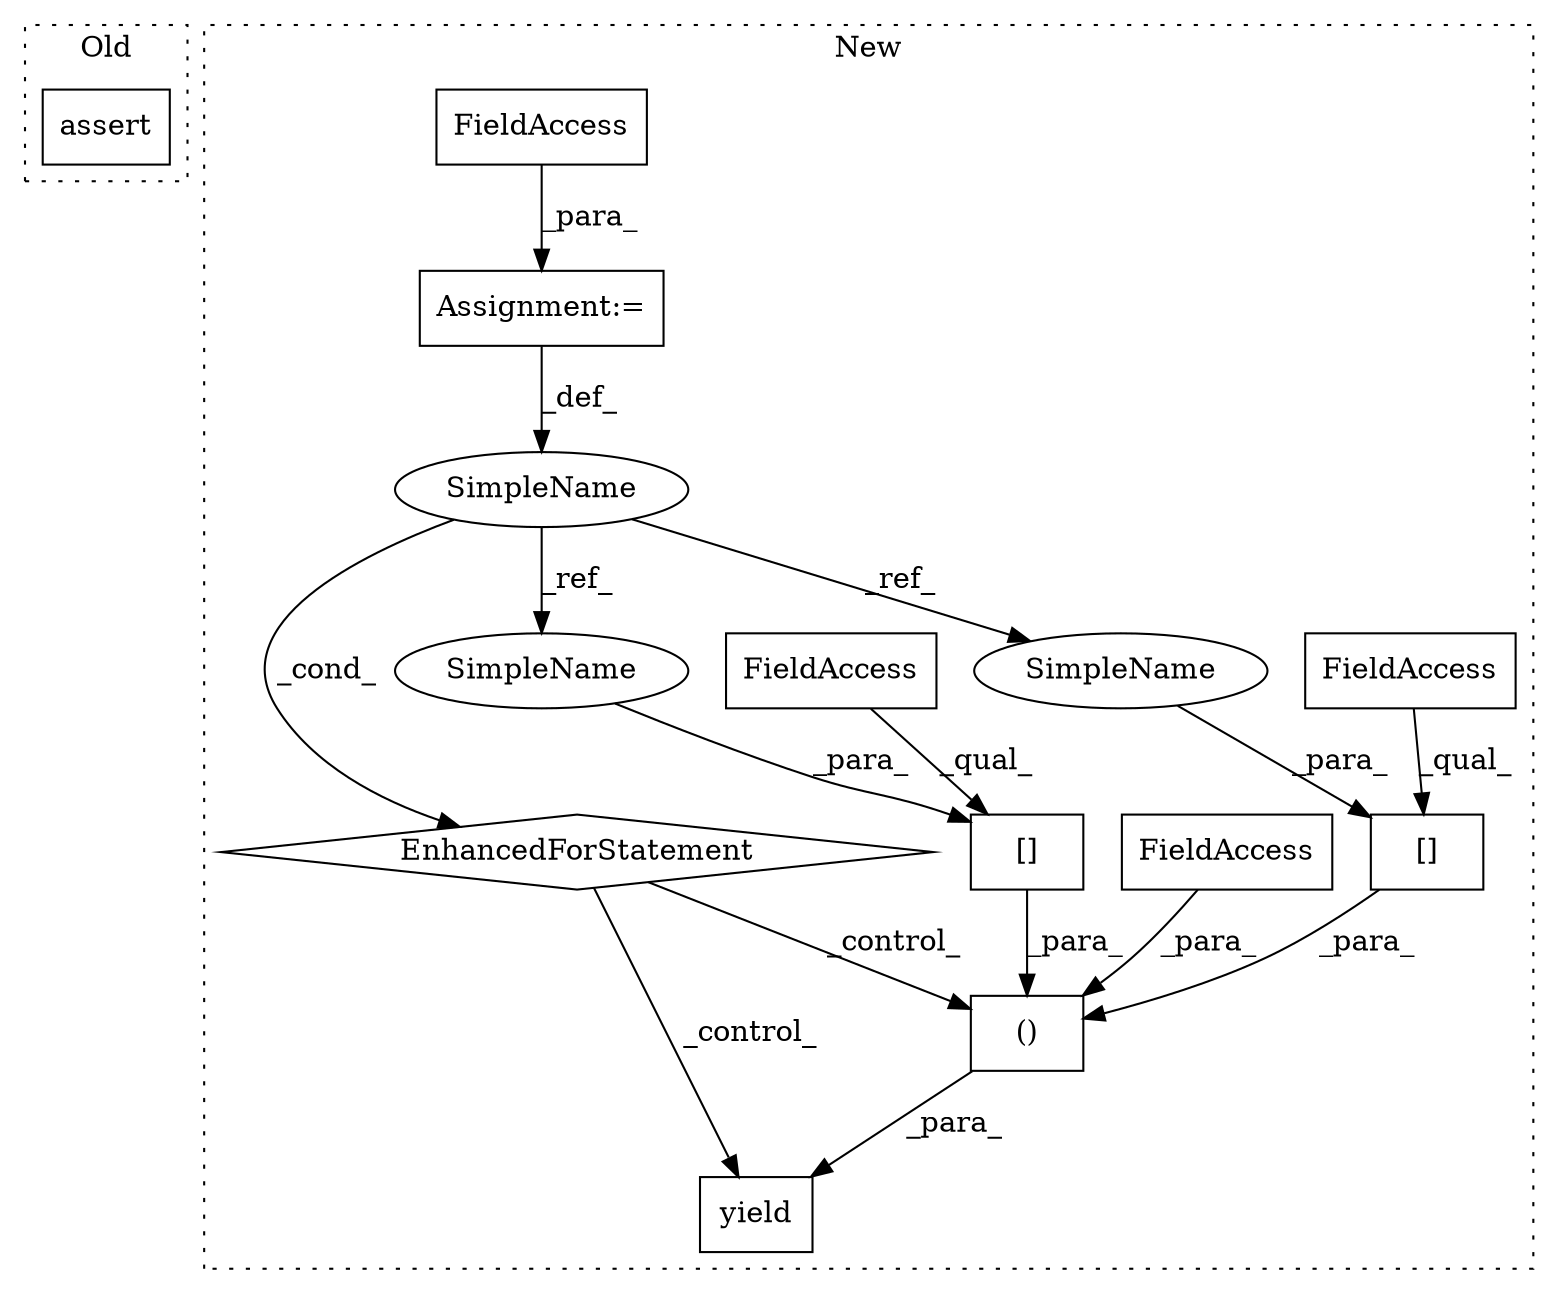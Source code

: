 digraph G {
subgraph cluster0 {
1 [label="assert" a="32" s="15216,15280" l="19,1" shape="box"];
label = "Old";
style="dotted";
}
subgraph cluster1 {
2 [label="yield" a="112" s="15518" l="14" shape="box"];
3 [label="()" a="106" s="15532" l="77" shape="box"];
4 [label="FieldAccess" a="22" s="15532" l="5" shape="box"];
5 [label="EnhancedForStatement" a="70" s="15352,15438" l="53,2" shape="diamond"];
6 [label="Assignment:=" a="7" s="15352,15438" l="53,2" shape="box"];
7 [label="FieldAccess" a="22" s="15417" l="21" shape="box"];
8 [label="[]" a="2" s="15550,15571" l="16,1" shape="box"];
9 [label="FieldAccess" a="22" s="15550" l="15" shape="box"];
10 [label="[]" a="2" s="15585,15608" l="18,1" shape="box"];
11 [label="FieldAccess" a="22" s="15585" l="17" shape="box"];
12 [label="SimpleName" a="42" s="15409" l="5" shape="ellipse"];
13 [label="SimpleName" a="42" s="15566" l="5" shape="ellipse"];
14 [label="SimpleName" a="42" s="15603" l="5" shape="ellipse"];
label = "New";
style="dotted";
}
3 -> 2 [label="_para_"];
4 -> 3 [label="_para_"];
5 -> 3 [label="_control_"];
5 -> 2 [label="_control_"];
6 -> 12 [label="_def_"];
7 -> 6 [label="_para_"];
8 -> 3 [label="_para_"];
9 -> 8 [label="_qual_"];
10 -> 3 [label="_para_"];
11 -> 10 [label="_qual_"];
12 -> 5 [label="_cond_"];
12 -> 13 [label="_ref_"];
12 -> 14 [label="_ref_"];
13 -> 8 [label="_para_"];
14 -> 10 [label="_para_"];
}
